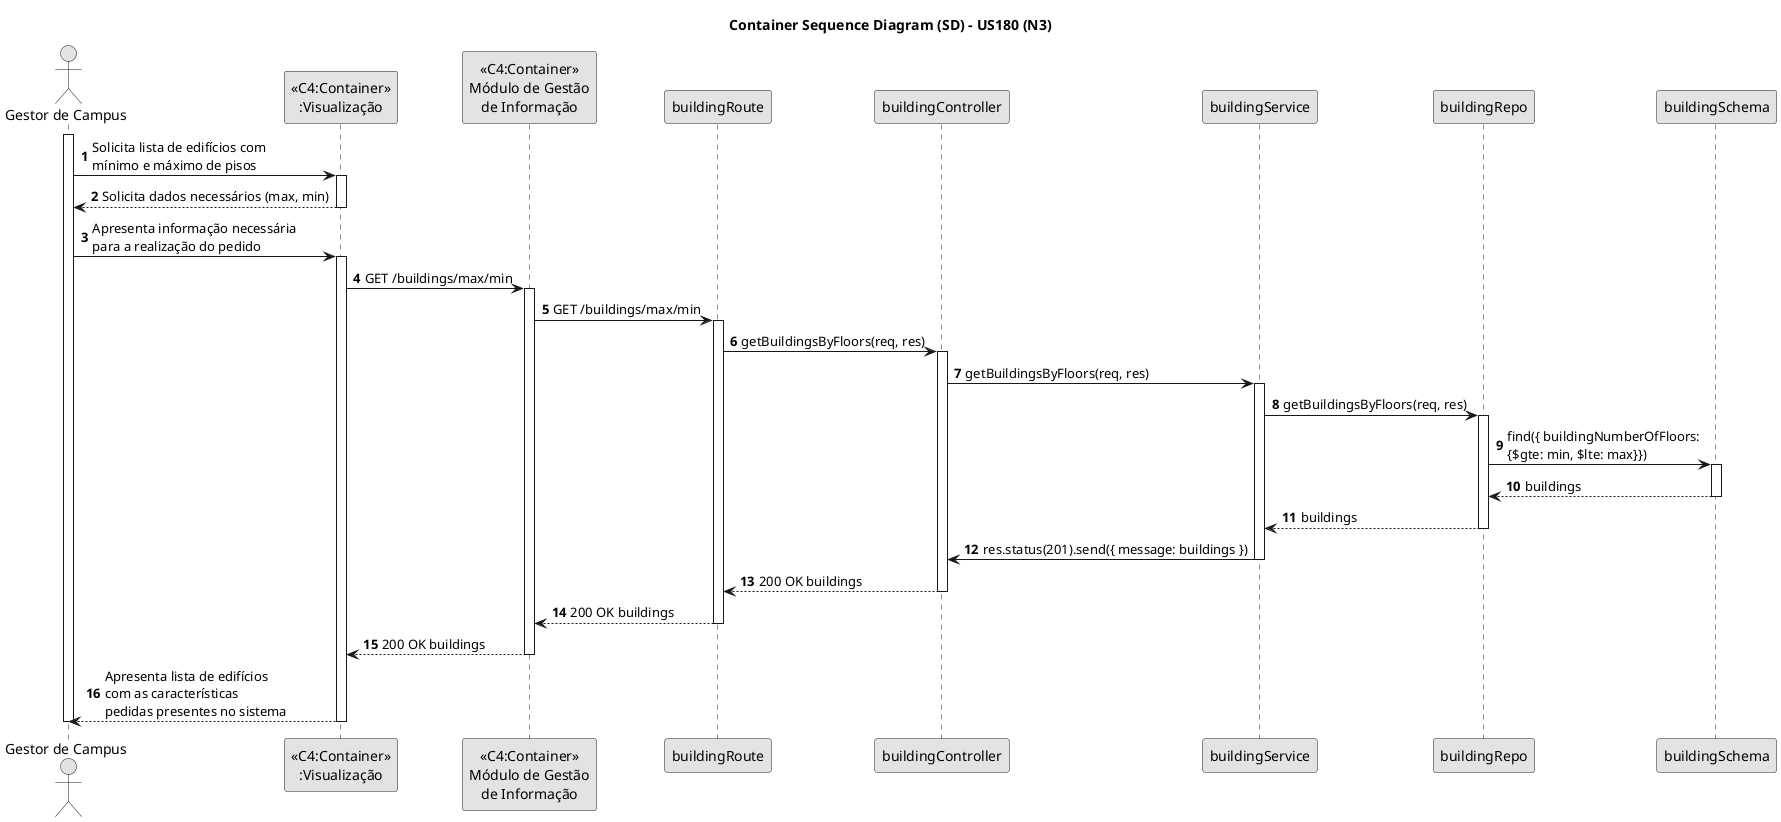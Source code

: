 @startuml
skinparam monochrome true
skinparam packageStyle rectangle
skinparam shadowing false

title Container Sequence Diagram (SD) - US180 (N3)

autonumber

actor "Gestor de Campus"

activate "Gestor de Campus"
"Gestor de Campus" -> "<<C4:Container>>\n:Visualização": Solicita lista de edifícios com\nmínimo e máximo de pisos
activate "<<C4:Container>>\n:Visualização"
"<<C4:Container>>\n:Visualização" --> "Gestor de Campus": Solicita dados necessários (max, min)
deactivate "<<C4:Container>>\n:Visualização"
"Gestor de Campus" -> "<<C4:Container>>\n:Visualização": Apresenta informação necessária\npara a realização do pedido
activate "<<C4:Container>>\n:Visualização"
"<<C4:Container>>\n:Visualização" -> "<<C4:Container>>\nMódulo de Gestão\nde Informação": GET /buildings/max/min

activate "<<C4:Container>>\nMódulo de Gestão\nde Informação"
"<<C4:Container>>\nMódulo de Gestão\nde Informação" -> buildingRoute: GET /buildings/max/min
activate buildingRoute
buildingRoute -> buildingController: getBuildingsByFloors(req, res)
activate buildingController
buildingController -> buildingService: getBuildingsByFloors(req, res)
activate buildingService
buildingService -> buildingRepo: getBuildingsByFloors(req, res)
activate buildingRepo
buildingRepo -> buildingSchema: find({ buildingNumberOfFloors:\n{$gte: min, $lte: max}})
activate buildingSchema
buildingSchema --> buildingRepo: buildings
deactivate buildingSchema
buildingRepo --> buildingService: buildings
deactivate buildingRepo
buildingService -> buildingController: res.status(201).send({ message: buildings })
deactivate buildingService
buildingController --> buildingRoute : 200 OK buildings
deactivate buildingController
buildingRoute --> "<<C4:Container>>\nMódulo de Gestão\nde Informação" : 200 OK buildings
deactivate buildingRoute
"<<C4:Container>>\nMódulo de Gestão\nde Informação" --> "<<C4:Container>>\n:Visualização": 200 OK buildings
deactivate "<<C4:Container>>\nMódulo de Gestão\nde Informação"
"Gestor de Campus" <-- "<<C4:Container>>\n:Visualização": Apresenta lista de edifícios\ncom as características\npedidas presentes no sistema
deactivate "<<C4:Container>>\n:Visualização"
deactivate "Gestor de Campus"


@enduml